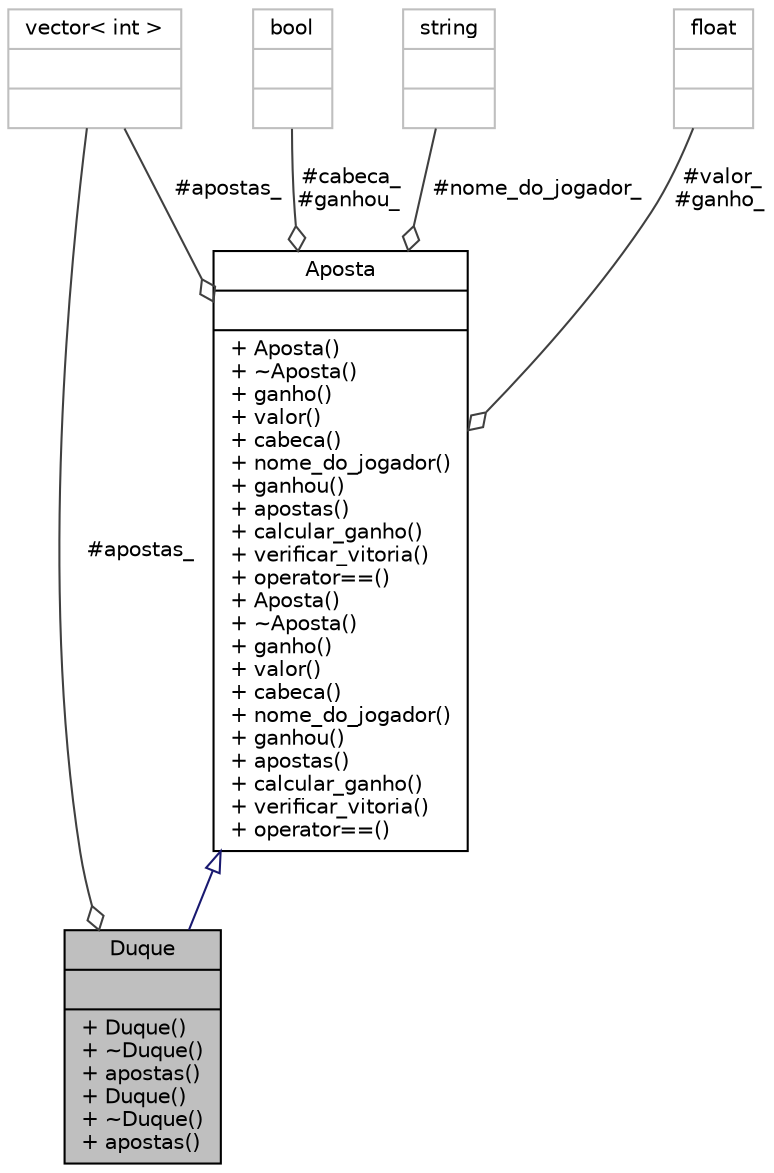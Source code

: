 digraph "Duque"
{
 // LATEX_PDF_SIZE
  edge [fontname="Helvetica",fontsize="10",labelfontname="Helvetica",labelfontsize="10"];
  node [fontname="Helvetica",fontsize="10",shape=record];
  Node1 [label="{Duque\n||+ Duque()\l+ ~Duque()\l+ apostas()\l+ Duque()\l+ ~Duque()\l+ apostas()\l}",height=0.2,width=0.4,color="black", fillcolor="grey75", style="filled", fontcolor="black",tooltip="Classe que representa uma aposta do tipo Duque."];
  Node2 -> Node1 [dir="back",color="midnightblue",fontsize="10",style="solid",arrowtail="onormal",fontname="Helvetica"];
  Node2 [label="{Aposta\n||+ Aposta()\l+ ~Aposta()\l+ ganho()\l+ valor()\l+ cabeca()\l+ nome_do_jogador()\l+ ganhou()\l+ apostas()\l+ calcular_ganho()\l+ verificar_vitoria()\l+ operator==()\l+ Aposta()\l+ ~Aposta()\l+ ganho()\l+ valor()\l+ cabeca()\l+ nome_do_jogador()\l+ ganhou()\l+ apostas()\l+ calcular_ganho()\l+ verificar_vitoria()\l+ operator==()\l}",height=0.2,width=0.4,color="black", fillcolor="white", style="filled",URL="$classAposta.html",tooltip="Classe abstrata que representa uma aposta."];
  Node3 -> Node2 [color="grey25",fontsize="10",style="solid",label=" #valor_\n#ganho_" ,arrowhead="odiamond",fontname="Helvetica"];
  Node3 [label="{float\n||}",height=0.2,width=0.4,color="grey75", fillcolor="white", style="filled",tooltip=" "];
  Node4 -> Node2 [color="grey25",fontsize="10",style="solid",label=" #apostas_" ,arrowhead="odiamond",fontname="Helvetica"];
  Node4 [label="{vector\< int \>\n||}",height=0.2,width=0.4,color="grey75", fillcolor="white", style="filled",tooltip=" "];
  Node5 -> Node2 [color="grey25",fontsize="10",style="solid",label=" #cabeca_\n#ganhou_" ,arrowhead="odiamond",fontname="Helvetica"];
  Node5 [label="{bool\n||}",height=0.2,width=0.4,color="grey75", fillcolor="white", style="filled",tooltip=" "];
  Node6 -> Node2 [color="grey25",fontsize="10",style="solid",label=" #nome_do_jogador_" ,arrowhead="odiamond",fontname="Helvetica"];
  Node6 [label="{string\n||}",height=0.2,width=0.4,color="grey75", fillcolor="white", style="filled",tooltip=" "];
  Node4 -> Node1 [color="grey25",fontsize="10",style="solid",label=" #apostas_" ,arrowhead="odiamond",fontname="Helvetica"];
}
